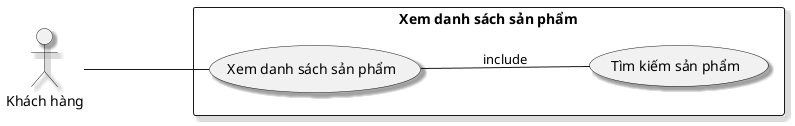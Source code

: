@startuml XemDanhSachSanPham
skinparam monochrome true
skinparam Shadowing true


left to right direction

actor "Khách hàng" as ql



rectangle "Xem danh sách sản phẩm"{
usecase "Xem danh sách sản phẩm" as qlpdg

usecase "Tìm kiếm sản phẩm" as ndh

}
ql --- qlpdg

  qlpdg --- ndh:include




@enduml

